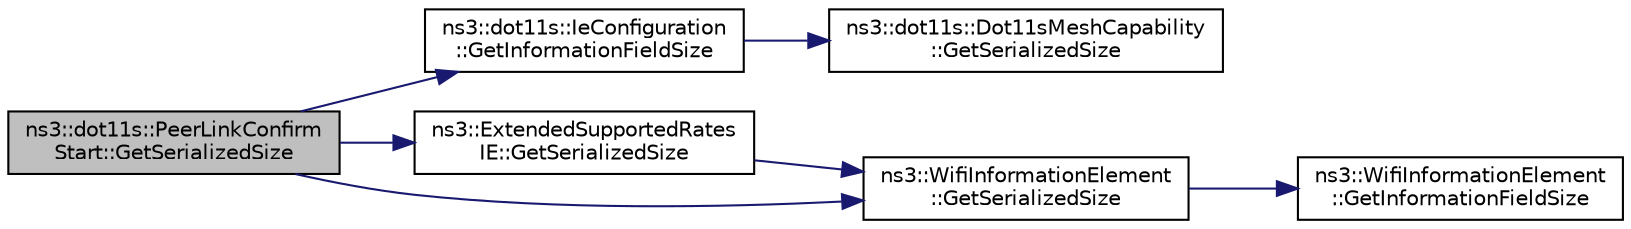digraph "ns3::dot11s::PeerLinkConfirmStart::GetSerializedSize"
{
 // LATEX_PDF_SIZE
  edge [fontname="Helvetica",fontsize="10",labelfontname="Helvetica",labelfontsize="10"];
  node [fontname="Helvetica",fontsize="10",shape=record];
  rankdir="LR";
  Node1 [label="ns3::dot11s::PeerLinkConfirm\lStart::GetSerializedSize",height=0.2,width=0.4,color="black", fillcolor="grey75", style="filled", fontcolor="black",tooltip=" "];
  Node1 -> Node2 [color="midnightblue",fontsize="10",style="solid",fontname="Helvetica"];
  Node2 [label="ns3::dot11s::IeConfiguration\l::GetInformationFieldSize",height=0.2,width=0.4,color="black", fillcolor="white", style="filled",URL="$classns3_1_1dot11s_1_1_ie_configuration.html#a626187f0b0dd4f92a3933dea5d60cec8",tooltip="Length of serialized information (i.e., the length of the body of the IE, not including the Element I..."];
  Node2 -> Node3 [color="midnightblue",fontsize="10",style="solid",fontname="Helvetica"];
  Node3 [label="ns3::dot11s::Dot11sMeshCapability\l::GetSerializedSize",height=0.2,width=0.4,color="black", fillcolor="white", style="filled",URL="$classns3_1_1dot11s_1_1_dot11s_mesh_capability.html#a8192d9c5a5b9cba407de5b495aa4f6e1",tooltip="Size of the field in bytes when serialized."];
  Node1 -> Node4 [color="midnightblue",fontsize="10",style="solid",fontname="Helvetica"];
  Node4 [label="ns3::ExtendedSupportedRates\lIE::GetSerializedSize",height=0.2,width=0.4,color="black", fillcolor="white", style="filled",URL="$classns3_1_1_extended_supported_rates_i_e.html#a80e6ac14f42780bd2568a91c58db9318",tooltip=" "];
  Node4 -> Node5 [color="midnightblue",fontsize="10",style="solid",fontname="Helvetica"];
  Node5 [label="ns3::WifiInformationElement\l::GetSerializedSize",height=0.2,width=0.4,color="black", fillcolor="white", style="filled",URL="$classns3_1_1_wifi_information_element.html#a1e40d7d7a90f9c6d383223c26a977dc3",tooltip="Get the size of the serialized IE including Element ID and length fields."];
  Node5 -> Node6 [color="midnightblue",fontsize="10",style="solid",fontname="Helvetica"];
  Node6 [label="ns3::WifiInformationElement\l::GetInformationFieldSize",height=0.2,width=0.4,color="black", fillcolor="white", style="filled",URL="$classns3_1_1_wifi_information_element.html#a04af58633c58364e6b8d0ae2a7d777b2",tooltip="Length of serialized information (i.e., the length of the body of the IE, not including the Element I..."];
  Node1 -> Node5 [color="midnightblue",fontsize="10",style="solid",fontname="Helvetica"];
}
